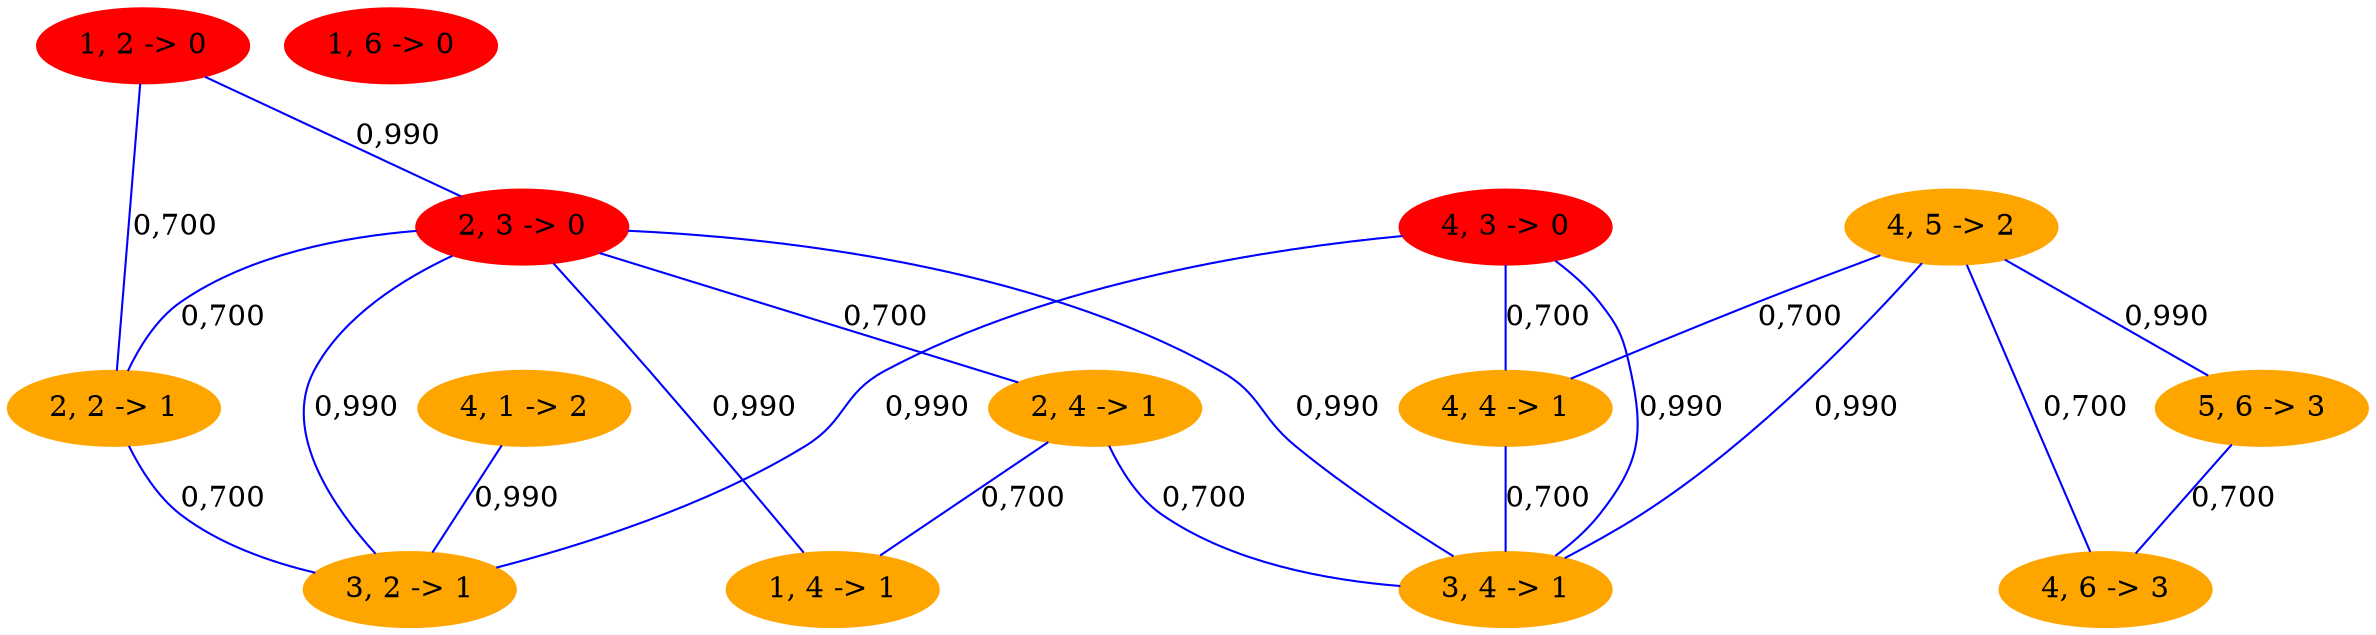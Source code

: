 strict graph G {
  1 [ color="red" style="filled" label="4, 3 -> 0" ];
  2 [ color="red" style="filled" label="1, 2 -> 0" ];
  3 [ color="red" style="filled" label="1, 6 -> 0" ];
  4 [ color="red" style="filled" label="2, 3 -> 0" ];
  5 [ color="orange" style="filled" label="4, 5 -> 2" ];
  6 [ color="orange" style="filled" label="2, 2 -> 1" ];
  7 [ color="orange" style="filled" label="5, 6 -> 3" ];
  8 [ color="orange" style="filled" label="2, 4 -> 1" ];
  9 [ color="orange" style="filled" label="4, 6 -> 3" ];
  10 [ color="orange" style="filled" label="4, 4 -> 1" ];
  11 [ color="orange" style="filled" label="4, 1 -> 2" ];
  12 [ color="orange" style="filled" label="1, 4 -> 1" ];
  13 [ color="orange" style="filled" label="3, 2 -> 1" ];
  14 [ color="orange" style="filled" label="3, 4 -> 1" ];
  1 -- 10 [ color="blue" label="0,700" ];
  1 -- 13 [ color="blue" label="0,990" ];
  1 -- 14 [ color="blue" label="0,990" ];
  2 -- 4 [ color="blue" label="0,990" ];
  2 -- 6 [ color="blue" label="0,700" ];
  4 -- 6 [ color="blue" label="0,700" ];
  4 -- 8 [ color="blue" label="0,700" ];
  4 -- 12 [ color="blue" label="0,990" ];
  4 -- 13 [ color="blue" label="0,990" ];
  4 -- 14 [ color="blue" label="0,990" ];
  5 -- 7 [ color="blue" label="0,990" ];
  5 -- 9 [ color="blue" label="0,700" ];
  5 -- 10 [ color="blue" label="0,700" ];
  5 -- 14 [ color="blue" label="0,990" ];
  6 -- 13 [ color="blue" label="0,700" ];
  7 -- 9 [ color="blue" label="0,700" ];
  8 -- 12 [ color="blue" label="0,700" ];
  8 -- 14 [ color="blue" label="0,700" ];
  10 -- 14 [ color="blue" label="0,700" ];
  11 -- 13 [ color="blue" label="0,990" ];
}
